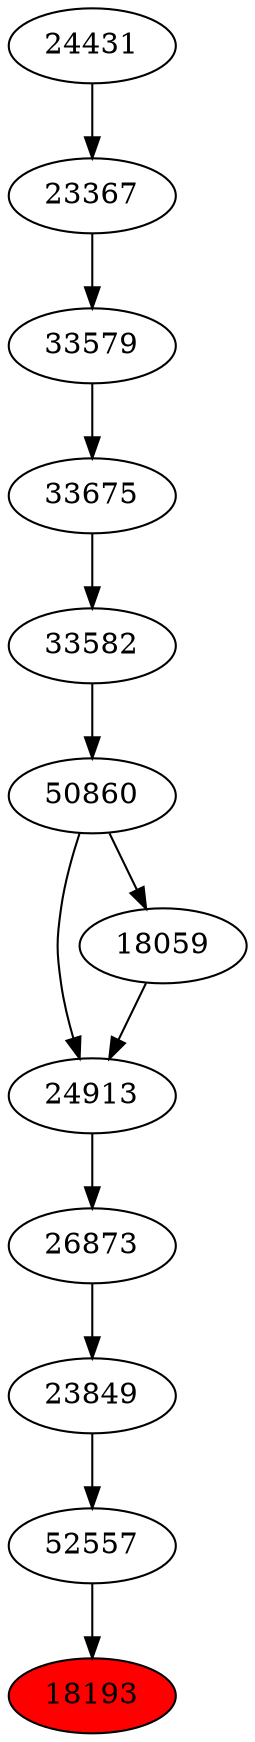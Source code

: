 strict digraph{ 
18193 [label="18193" fillcolor=red style=filled]
52557 -> 18193
52557 [label="52557"]
23849 -> 52557
23849 [label="23849"]
26873 -> 23849
26873 [label="26873"]
24913 -> 26873
24913 [label="24913"]
18059 -> 24913
50860 -> 24913
18059 [label="18059"]
50860 -> 18059
50860 [label="50860"]
33582 -> 50860
33582 [label="33582"]
33675 -> 33582
33675 [label="33675"]
33579 -> 33675
33579 [label="33579"]
23367 -> 33579
23367 [label="23367"]
24431 -> 23367
24431 [label="24431"]
}